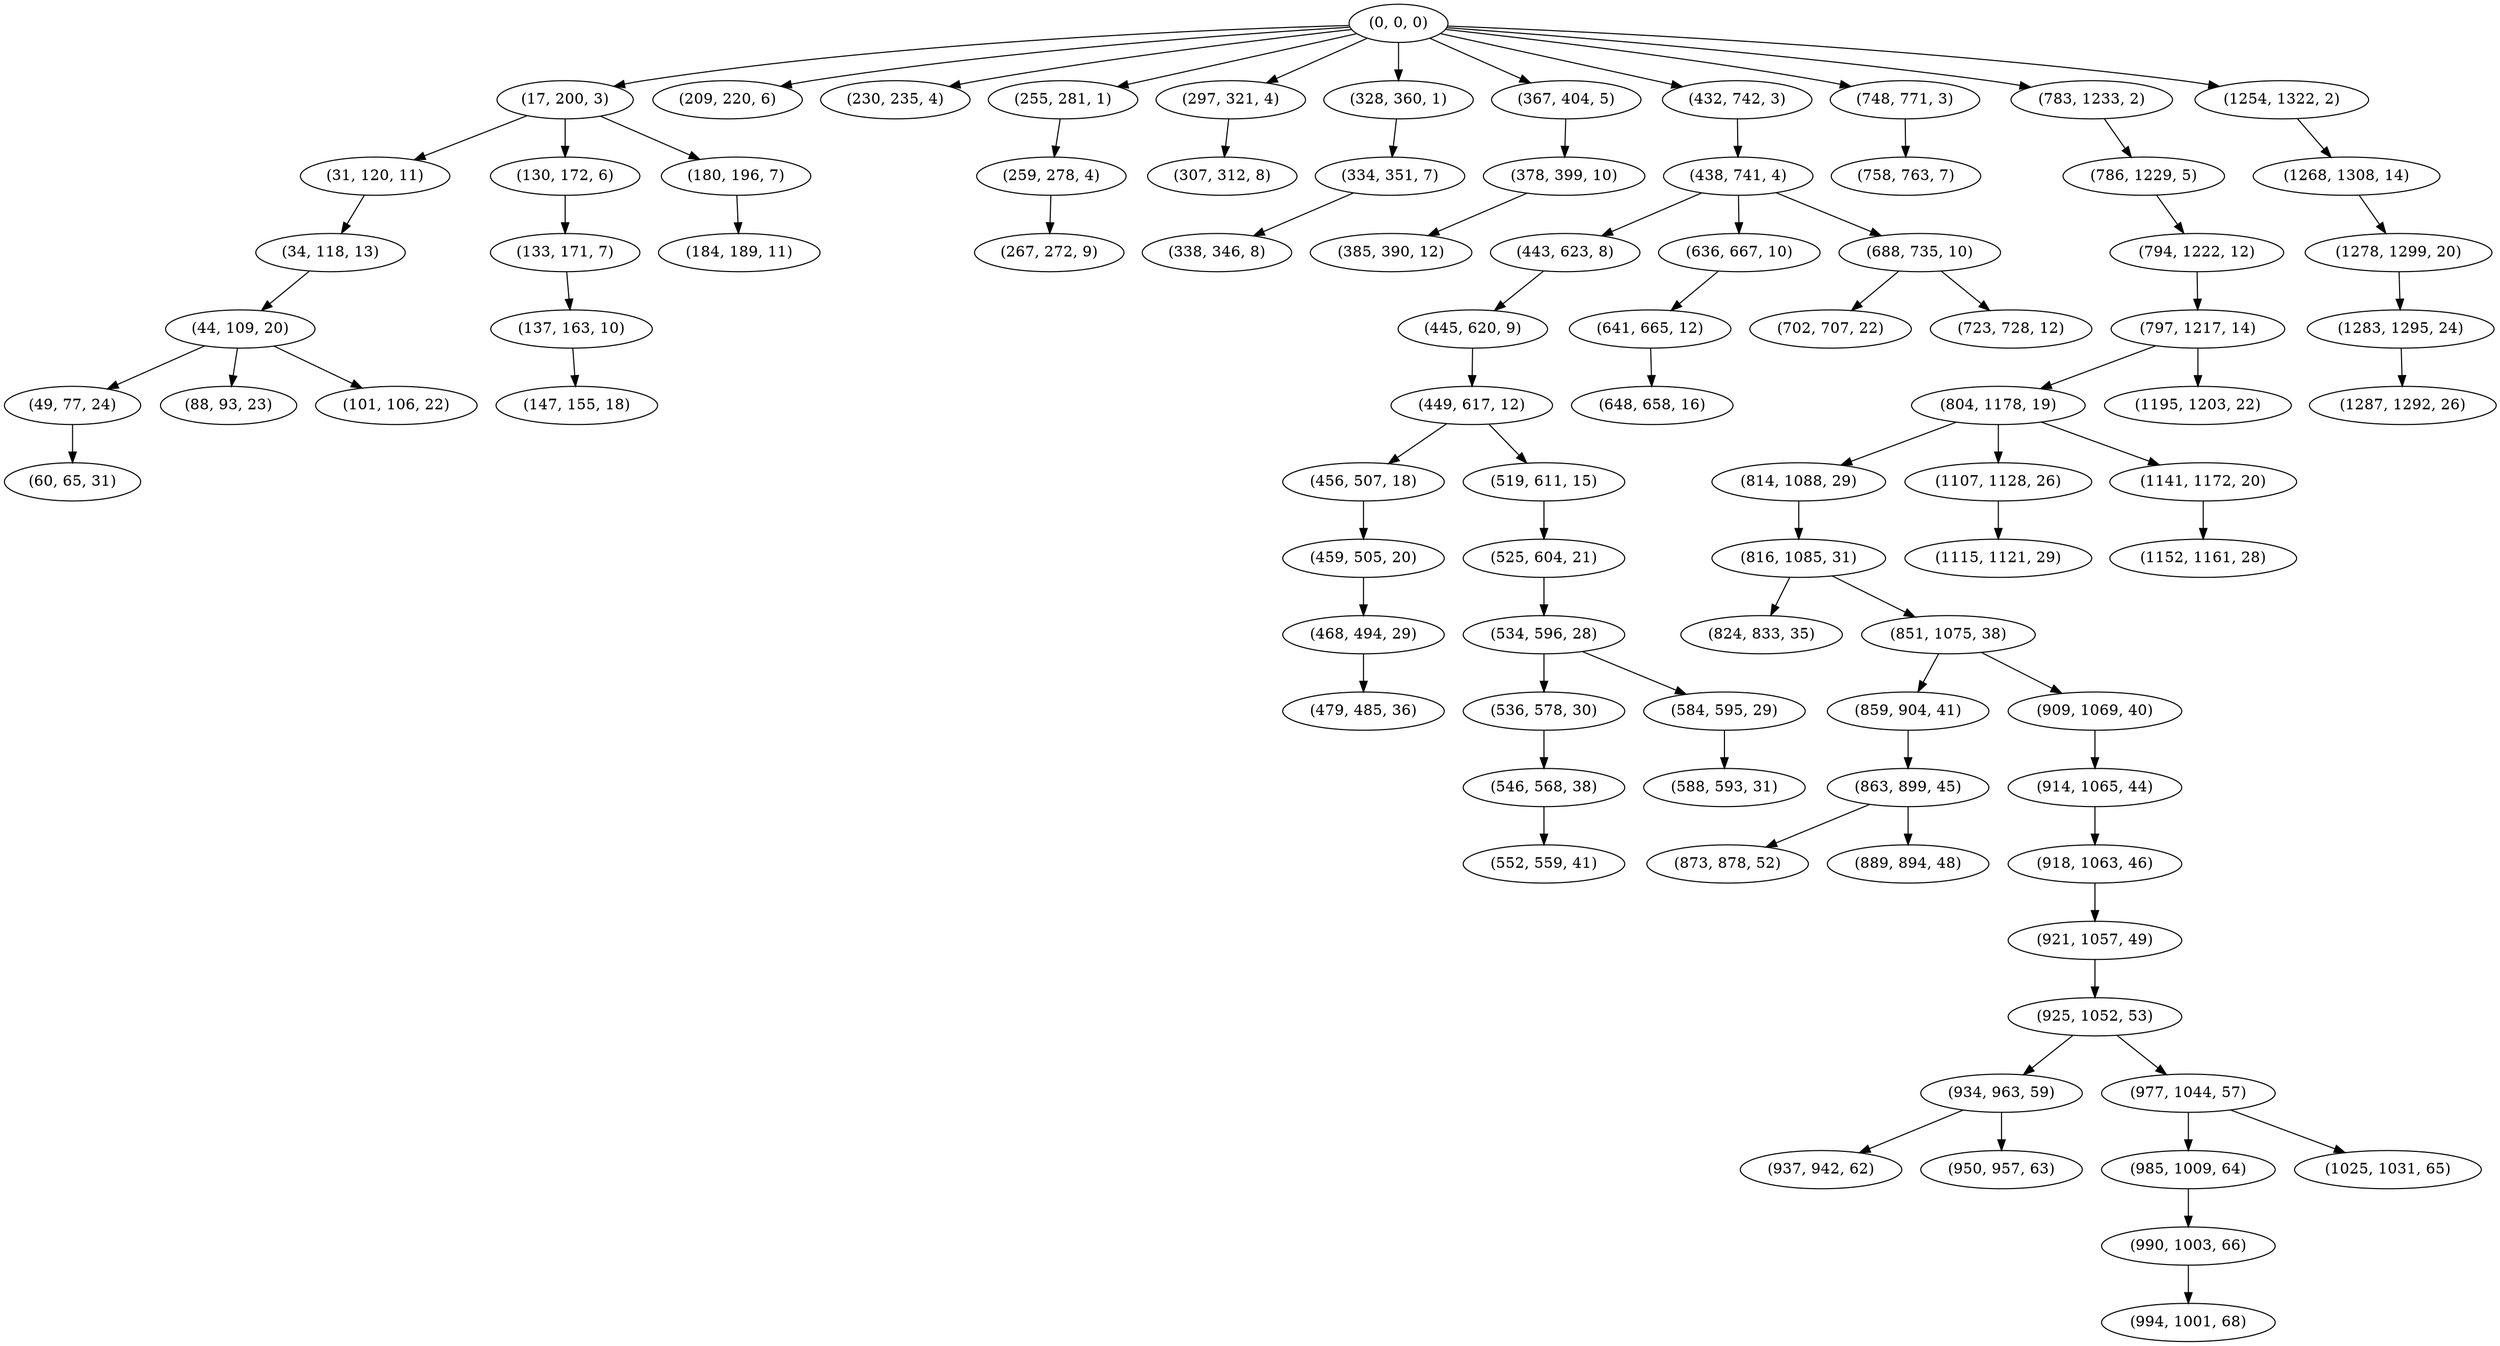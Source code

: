 digraph tree {
    "(0, 0, 0)";
    "(17, 200, 3)";
    "(31, 120, 11)";
    "(34, 118, 13)";
    "(44, 109, 20)";
    "(49, 77, 24)";
    "(60, 65, 31)";
    "(88, 93, 23)";
    "(101, 106, 22)";
    "(130, 172, 6)";
    "(133, 171, 7)";
    "(137, 163, 10)";
    "(147, 155, 18)";
    "(180, 196, 7)";
    "(184, 189, 11)";
    "(209, 220, 6)";
    "(230, 235, 4)";
    "(255, 281, 1)";
    "(259, 278, 4)";
    "(267, 272, 9)";
    "(297, 321, 4)";
    "(307, 312, 8)";
    "(328, 360, 1)";
    "(334, 351, 7)";
    "(338, 346, 8)";
    "(367, 404, 5)";
    "(378, 399, 10)";
    "(385, 390, 12)";
    "(432, 742, 3)";
    "(438, 741, 4)";
    "(443, 623, 8)";
    "(445, 620, 9)";
    "(449, 617, 12)";
    "(456, 507, 18)";
    "(459, 505, 20)";
    "(468, 494, 29)";
    "(479, 485, 36)";
    "(519, 611, 15)";
    "(525, 604, 21)";
    "(534, 596, 28)";
    "(536, 578, 30)";
    "(546, 568, 38)";
    "(552, 559, 41)";
    "(584, 595, 29)";
    "(588, 593, 31)";
    "(636, 667, 10)";
    "(641, 665, 12)";
    "(648, 658, 16)";
    "(688, 735, 10)";
    "(702, 707, 22)";
    "(723, 728, 12)";
    "(748, 771, 3)";
    "(758, 763, 7)";
    "(783, 1233, 2)";
    "(786, 1229, 5)";
    "(794, 1222, 12)";
    "(797, 1217, 14)";
    "(804, 1178, 19)";
    "(814, 1088, 29)";
    "(816, 1085, 31)";
    "(824, 833, 35)";
    "(851, 1075, 38)";
    "(859, 904, 41)";
    "(863, 899, 45)";
    "(873, 878, 52)";
    "(889, 894, 48)";
    "(909, 1069, 40)";
    "(914, 1065, 44)";
    "(918, 1063, 46)";
    "(921, 1057, 49)";
    "(925, 1052, 53)";
    "(934, 963, 59)";
    "(937, 942, 62)";
    "(950, 957, 63)";
    "(977, 1044, 57)";
    "(985, 1009, 64)";
    "(990, 1003, 66)";
    "(994, 1001, 68)";
    "(1025, 1031, 65)";
    "(1107, 1128, 26)";
    "(1115, 1121, 29)";
    "(1141, 1172, 20)";
    "(1152, 1161, 28)";
    "(1195, 1203, 22)";
    "(1254, 1322, 2)";
    "(1268, 1308, 14)";
    "(1278, 1299, 20)";
    "(1283, 1295, 24)";
    "(1287, 1292, 26)";
    "(0, 0, 0)" -> "(17, 200, 3)";
    "(0, 0, 0)" -> "(209, 220, 6)";
    "(0, 0, 0)" -> "(230, 235, 4)";
    "(0, 0, 0)" -> "(255, 281, 1)";
    "(0, 0, 0)" -> "(297, 321, 4)";
    "(0, 0, 0)" -> "(328, 360, 1)";
    "(0, 0, 0)" -> "(367, 404, 5)";
    "(0, 0, 0)" -> "(432, 742, 3)";
    "(0, 0, 0)" -> "(748, 771, 3)";
    "(0, 0, 0)" -> "(783, 1233, 2)";
    "(0, 0, 0)" -> "(1254, 1322, 2)";
    "(17, 200, 3)" -> "(31, 120, 11)";
    "(17, 200, 3)" -> "(130, 172, 6)";
    "(17, 200, 3)" -> "(180, 196, 7)";
    "(31, 120, 11)" -> "(34, 118, 13)";
    "(34, 118, 13)" -> "(44, 109, 20)";
    "(44, 109, 20)" -> "(49, 77, 24)";
    "(44, 109, 20)" -> "(88, 93, 23)";
    "(44, 109, 20)" -> "(101, 106, 22)";
    "(49, 77, 24)" -> "(60, 65, 31)";
    "(130, 172, 6)" -> "(133, 171, 7)";
    "(133, 171, 7)" -> "(137, 163, 10)";
    "(137, 163, 10)" -> "(147, 155, 18)";
    "(180, 196, 7)" -> "(184, 189, 11)";
    "(255, 281, 1)" -> "(259, 278, 4)";
    "(259, 278, 4)" -> "(267, 272, 9)";
    "(297, 321, 4)" -> "(307, 312, 8)";
    "(328, 360, 1)" -> "(334, 351, 7)";
    "(334, 351, 7)" -> "(338, 346, 8)";
    "(367, 404, 5)" -> "(378, 399, 10)";
    "(378, 399, 10)" -> "(385, 390, 12)";
    "(432, 742, 3)" -> "(438, 741, 4)";
    "(438, 741, 4)" -> "(443, 623, 8)";
    "(438, 741, 4)" -> "(636, 667, 10)";
    "(438, 741, 4)" -> "(688, 735, 10)";
    "(443, 623, 8)" -> "(445, 620, 9)";
    "(445, 620, 9)" -> "(449, 617, 12)";
    "(449, 617, 12)" -> "(456, 507, 18)";
    "(449, 617, 12)" -> "(519, 611, 15)";
    "(456, 507, 18)" -> "(459, 505, 20)";
    "(459, 505, 20)" -> "(468, 494, 29)";
    "(468, 494, 29)" -> "(479, 485, 36)";
    "(519, 611, 15)" -> "(525, 604, 21)";
    "(525, 604, 21)" -> "(534, 596, 28)";
    "(534, 596, 28)" -> "(536, 578, 30)";
    "(534, 596, 28)" -> "(584, 595, 29)";
    "(536, 578, 30)" -> "(546, 568, 38)";
    "(546, 568, 38)" -> "(552, 559, 41)";
    "(584, 595, 29)" -> "(588, 593, 31)";
    "(636, 667, 10)" -> "(641, 665, 12)";
    "(641, 665, 12)" -> "(648, 658, 16)";
    "(688, 735, 10)" -> "(702, 707, 22)";
    "(688, 735, 10)" -> "(723, 728, 12)";
    "(748, 771, 3)" -> "(758, 763, 7)";
    "(783, 1233, 2)" -> "(786, 1229, 5)";
    "(786, 1229, 5)" -> "(794, 1222, 12)";
    "(794, 1222, 12)" -> "(797, 1217, 14)";
    "(797, 1217, 14)" -> "(804, 1178, 19)";
    "(797, 1217, 14)" -> "(1195, 1203, 22)";
    "(804, 1178, 19)" -> "(814, 1088, 29)";
    "(804, 1178, 19)" -> "(1107, 1128, 26)";
    "(804, 1178, 19)" -> "(1141, 1172, 20)";
    "(814, 1088, 29)" -> "(816, 1085, 31)";
    "(816, 1085, 31)" -> "(824, 833, 35)";
    "(816, 1085, 31)" -> "(851, 1075, 38)";
    "(851, 1075, 38)" -> "(859, 904, 41)";
    "(851, 1075, 38)" -> "(909, 1069, 40)";
    "(859, 904, 41)" -> "(863, 899, 45)";
    "(863, 899, 45)" -> "(873, 878, 52)";
    "(863, 899, 45)" -> "(889, 894, 48)";
    "(909, 1069, 40)" -> "(914, 1065, 44)";
    "(914, 1065, 44)" -> "(918, 1063, 46)";
    "(918, 1063, 46)" -> "(921, 1057, 49)";
    "(921, 1057, 49)" -> "(925, 1052, 53)";
    "(925, 1052, 53)" -> "(934, 963, 59)";
    "(925, 1052, 53)" -> "(977, 1044, 57)";
    "(934, 963, 59)" -> "(937, 942, 62)";
    "(934, 963, 59)" -> "(950, 957, 63)";
    "(977, 1044, 57)" -> "(985, 1009, 64)";
    "(977, 1044, 57)" -> "(1025, 1031, 65)";
    "(985, 1009, 64)" -> "(990, 1003, 66)";
    "(990, 1003, 66)" -> "(994, 1001, 68)";
    "(1107, 1128, 26)" -> "(1115, 1121, 29)";
    "(1141, 1172, 20)" -> "(1152, 1161, 28)";
    "(1254, 1322, 2)" -> "(1268, 1308, 14)";
    "(1268, 1308, 14)" -> "(1278, 1299, 20)";
    "(1278, 1299, 20)" -> "(1283, 1295, 24)";
    "(1283, 1295, 24)" -> "(1287, 1292, 26)";
}
